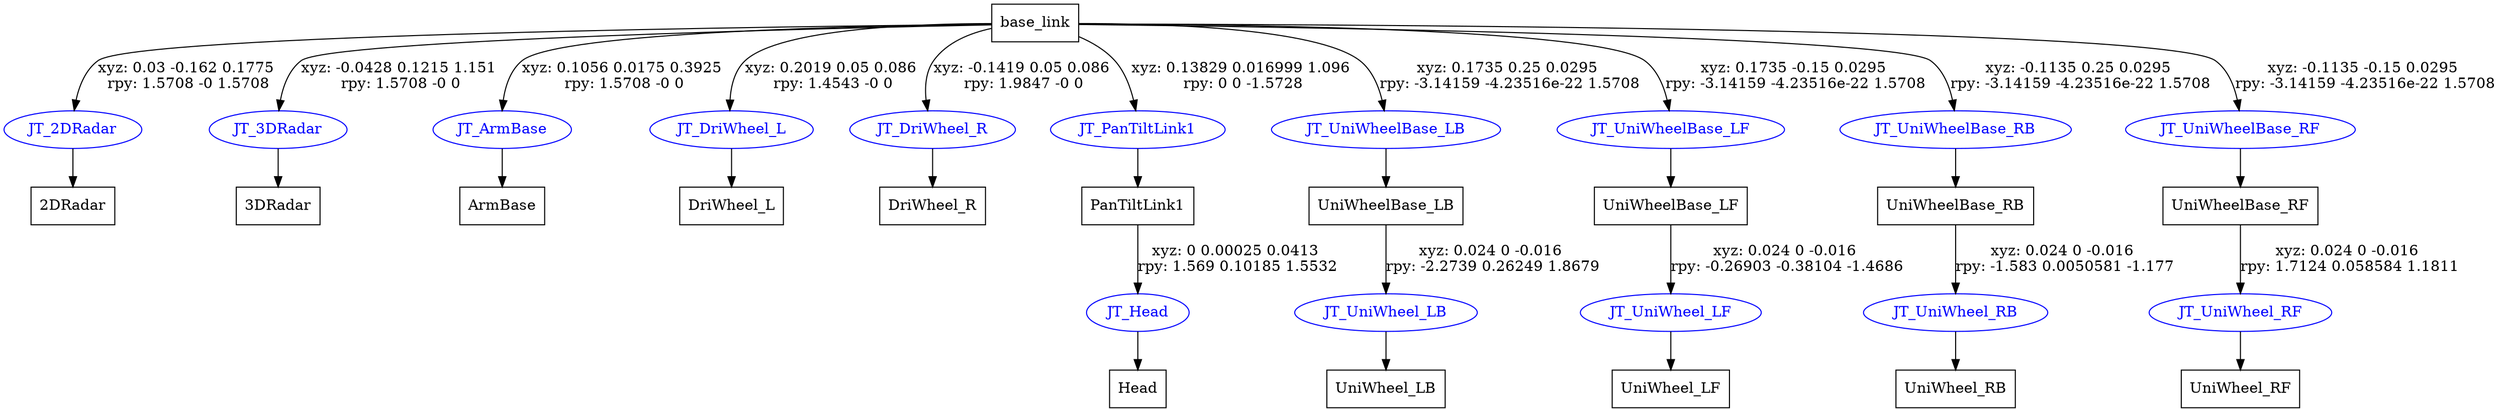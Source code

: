 digraph G {
node [shape=box];
"base_link" [label="base_link"];
"2DRadar" [label="2DRadar"];
"3DRadar" [label="3DRadar"];
"ArmBase" [label="ArmBase"];
"DriWheel_L" [label="DriWheel_L"];
"DriWheel_R" [label="DriWheel_R"];
"PanTiltLink1" [label="PanTiltLink1"];
"Head" [label="Head"];
"UniWheelBase_LB" [label="UniWheelBase_LB"];
"UniWheel_LB" [label="UniWheel_LB"];
"UniWheelBase_LF" [label="UniWheelBase_LF"];
"UniWheel_LF" [label="UniWheel_LF"];
"UniWheelBase_RB" [label="UniWheelBase_RB"];
"UniWheel_RB" [label="UniWheel_RB"];
"UniWheelBase_RF" [label="UniWheelBase_RF"];
"UniWheel_RF" [label="UniWheel_RF"];
node [shape=ellipse, color=blue, fontcolor=blue];
"base_link" -> "JT_2DRadar" [label="xyz: 0.03 -0.162 0.1775 \nrpy: 1.5708 -0 1.5708"]
"JT_2DRadar" -> "2DRadar"
"base_link" -> "JT_3DRadar" [label="xyz: -0.0428 0.1215 1.151 \nrpy: 1.5708 -0 0"]
"JT_3DRadar" -> "3DRadar"
"base_link" -> "JT_ArmBase" [label="xyz: 0.1056 0.0175 0.3925 \nrpy: 1.5708 -0 0"]
"JT_ArmBase" -> "ArmBase"
"base_link" -> "JT_DriWheel_L" [label="xyz: 0.2019 0.05 0.086 \nrpy: 1.4543 -0 0"]
"JT_DriWheel_L" -> "DriWheel_L"
"base_link" -> "JT_DriWheel_R" [label="xyz: -0.1419 0.05 0.086 \nrpy: 1.9847 -0 0"]
"JT_DriWheel_R" -> "DriWheel_R"
"base_link" -> "JT_PanTiltLink1" [label="xyz: 0.13829 0.016999 1.096 \nrpy: 0 0 -1.5728"]
"JT_PanTiltLink1" -> "PanTiltLink1"
"PanTiltLink1" -> "JT_Head" [label="xyz: 0 0.00025 0.0413 \nrpy: 1.569 0.10185 1.5532"]
"JT_Head" -> "Head"
"base_link" -> "JT_UniWheelBase_LB" [label="xyz: 0.1735 0.25 0.0295 \nrpy: -3.14159 -4.23516e-22 1.5708"]
"JT_UniWheelBase_LB" -> "UniWheelBase_LB"
"UniWheelBase_LB" -> "JT_UniWheel_LB" [label="xyz: 0.024 0 -0.016 \nrpy: -2.2739 0.26249 1.8679"]
"JT_UniWheel_LB" -> "UniWheel_LB"
"base_link" -> "JT_UniWheelBase_LF" [label="xyz: 0.1735 -0.15 0.0295 \nrpy: -3.14159 -4.23516e-22 1.5708"]
"JT_UniWheelBase_LF" -> "UniWheelBase_LF"
"UniWheelBase_LF" -> "JT_UniWheel_LF" [label="xyz: 0.024 0 -0.016 \nrpy: -0.26903 -0.38104 -1.4686"]
"JT_UniWheel_LF" -> "UniWheel_LF"
"base_link" -> "JT_UniWheelBase_RB" [label="xyz: -0.1135 0.25 0.0295 \nrpy: -3.14159 -4.23516e-22 1.5708"]
"JT_UniWheelBase_RB" -> "UniWheelBase_RB"
"UniWheelBase_RB" -> "JT_UniWheel_RB" [label="xyz: 0.024 0 -0.016 \nrpy: -1.583 0.0050581 -1.177"]
"JT_UniWheel_RB" -> "UniWheel_RB"
"base_link" -> "JT_UniWheelBase_RF" [label="xyz: -0.1135 -0.15 0.0295 \nrpy: -3.14159 -4.23516e-22 1.5708"]
"JT_UniWheelBase_RF" -> "UniWheelBase_RF"
"UniWheelBase_RF" -> "JT_UniWheel_RF" [label="xyz: 0.024 0 -0.016 \nrpy: 1.7124 0.058584 1.1811"]
"JT_UniWheel_RF" -> "UniWheel_RF"
}
